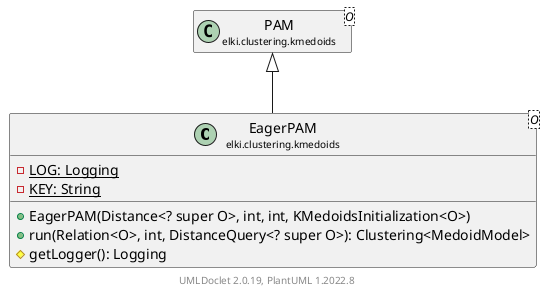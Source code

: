 @startuml
    remove .*\.(Instance|Par|Parameterizer|Factory)$
    set namespaceSeparator none
    hide empty fields
    hide empty methods

    class "<size:14>EagerPAM\n<size:10>elki.clustering.kmedoids" as elki.clustering.kmedoids.EagerPAM<O> [[EagerPAM.html]] {
        {static} -LOG: Logging
        {static} -KEY: String
        +EagerPAM(Distance<? super O>, int, int, KMedoidsInitialization<O>)
        +run(Relation<O>, int, DistanceQuery<? super O>): Clustering<MedoidModel>
        #getLogger(): Logging
    }

    class "<size:14>PAM\n<size:10>elki.clustering.kmedoids" as elki.clustering.kmedoids.PAM<O> [[PAM.html]]
    class "<size:14>EagerPAM.Instance\n<size:10>elki.clustering.kmedoids" as elki.clustering.kmedoids.EagerPAM.Instance [[EagerPAM.Instance.html]]
    class "<size:14>EagerPAM.Par\n<size:10>elki.clustering.kmedoids" as elki.clustering.kmedoids.EagerPAM.Par<O> [[EagerPAM.Par.html]]

    elki.clustering.kmedoids.PAM <|-- elki.clustering.kmedoids.EagerPAM
    elki.clustering.kmedoids.EagerPAM +-- elki.clustering.kmedoids.EagerPAM.Instance
    elki.clustering.kmedoids.EagerPAM +-- elki.clustering.kmedoids.EagerPAM.Par

    center footer UMLDoclet 2.0.19, PlantUML 1.2022.8
@enduml
